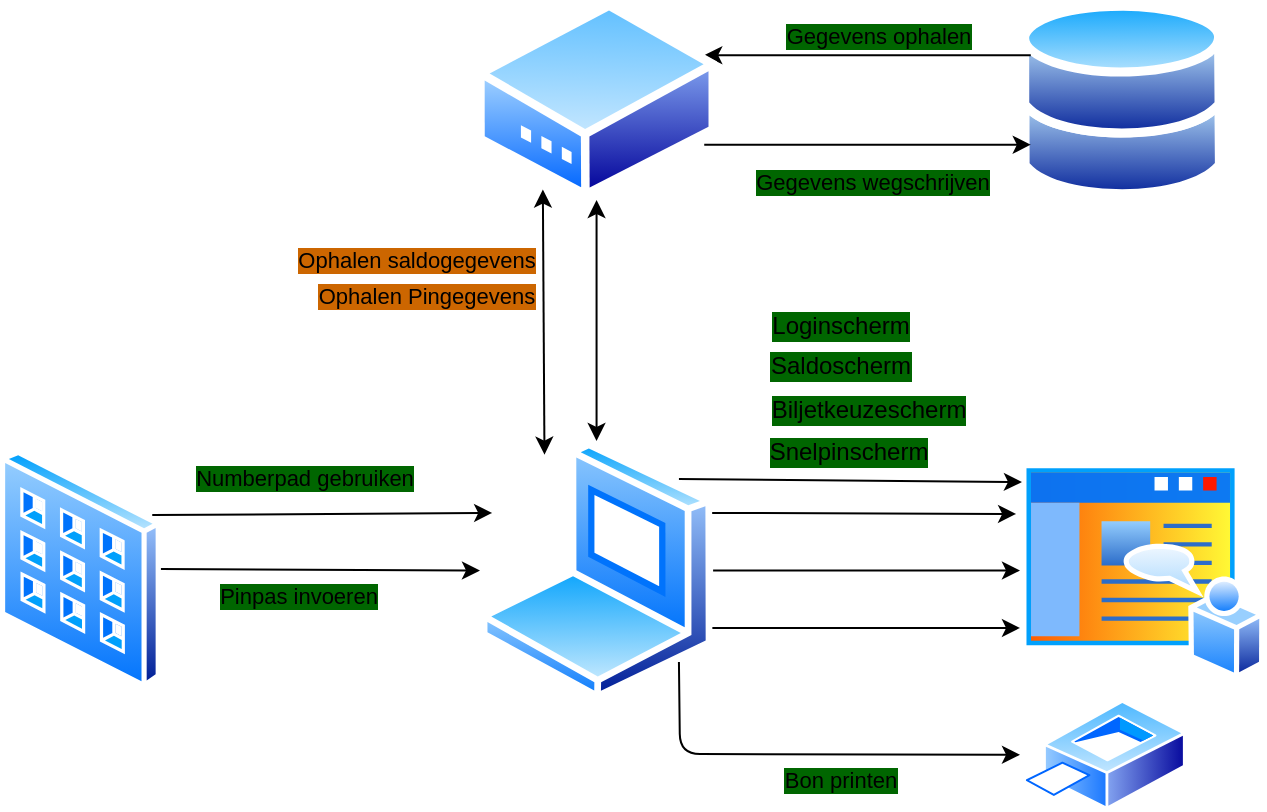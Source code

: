 <mxfile>
    <diagram id="sI4eSsxm3LsqCkz0lbyW" name="Page-1">
        <mxGraphModel dx="772" dy="545" grid="1" gridSize="10" guides="1" tooltips="1" connect="1" arrows="1" fold="1" page="1" pageScale="1" pageWidth="850" pageHeight="1100" math="0" shadow="0">
            <root>
                <mxCell id="0"/>
                <mxCell id="1" parent="0"/>
                <mxCell id="4" value="" style="aspect=fixed;perimeter=ellipsePerimeter;html=1;align=center;shadow=0;dashed=0;spacingTop=3;image;image=img/lib/active_directory/databases.svg;" vertex="1" parent="1">
                    <mxGeometry x="550" y="200" width="102.03" height="100" as="geometry"/>
                </mxCell>
                <mxCell id="7" value="" style="aspect=fixed;perimeter=ellipsePerimeter;html=1;align=center;shadow=0;dashed=0;spacingTop=3;image;image=img/lib/active_directory/home_page.svg;" vertex="1" parent="1">
                    <mxGeometry x="550.0" y="430.25" width="122.22" height="110" as="geometry"/>
                </mxCell>
                <mxCell id="23" style="edgeStyle=none;html=1;exitX=0.25;exitY=0;exitDx=0;exitDy=0;entryX=0.25;entryY=1;entryDx=0;entryDy=0;startArrow=classic;startFill=1;" edge="1" parent="1" source="8" target="21">
                    <mxGeometry relative="1" as="geometry"/>
                </mxCell>
                <mxCell id="24" value="Ophalen Pingegevens" style="edgeLabel;html=1;align=center;verticalAlign=middle;resizable=0;points=[];labelBackgroundColor=#CC6600;" vertex="1" connectable="0" parent="23">
                    <mxGeometry x="0.2" y="1" relative="1" as="geometry">
                        <mxPoint x="-58" as="offset"/>
                    </mxGeometry>
                </mxCell>
                <mxCell id="30" style="edgeStyle=none;html=1;exitX=0.5;exitY=0;exitDx=0;exitDy=0;entryX=0.5;entryY=1;entryDx=0;entryDy=0;startArrow=classic;startFill=1;endArrow=classic;endFill=1;" edge="1" parent="1" source="8" target="21">
                    <mxGeometry relative="1" as="geometry"/>
                </mxCell>
                <mxCell id="31" value="Ophalen saldogegevens" style="edgeLabel;html=1;align=center;verticalAlign=middle;resizable=0;points=[];labelBackgroundColor=#CC6600;" vertex="1" connectable="0" parent="30">
                    <mxGeometry x="-0.295" relative="1" as="geometry">
                        <mxPoint x="-91" y="-48" as="offset"/>
                    </mxGeometry>
                </mxCell>
                <mxCell id="34" style="edgeStyle=none;html=1;exitX=1;exitY=0;exitDx=0;exitDy=0;entryX=0.008;entryY=0.098;entryDx=0;entryDy=0;entryPerimeter=0;startArrow=none;startFill=0;endArrow=classic;endFill=1;" edge="1" parent="1" source="8" target="7">
                    <mxGeometry relative="1" as="geometry"/>
                </mxCell>
                <mxCell id="35" style="edgeStyle=none;html=1;exitX=1;exitY=0.25;exitDx=0;exitDy=0;entryX=-0.016;entryY=0.243;entryDx=0;entryDy=0;entryPerimeter=0;startArrow=none;startFill=0;endArrow=classic;endFill=1;" edge="1" parent="1" source="8" target="7">
                    <mxGeometry relative="1" as="geometry"/>
                </mxCell>
                <mxCell id="36" style="edgeStyle=none;html=1;exitX=1;exitY=0.5;exitDx=0;exitDy=0;entryX=0;entryY=0.5;entryDx=0;entryDy=0;startArrow=none;startFill=0;endArrow=classic;endFill=1;" edge="1" parent="1" source="8" target="7">
                    <mxGeometry relative="1" as="geometry"/>
                </mxCell>
                <mxCell id="37" style="edgeStyle=none;html=1;exitX=1;exitY=0.75;exitDx=0;exitDy=0;entryX=0;entryY=0.761;entryDx=0;entryDy=0;entryPerimeter=0;startArrow=none;startFill=0;endArrow=classic;endFill=1;" edge="1" parent="1" source="8" target="7">
                    <mxGeometry relative="1" as="geometry"/>
                </mxCell>
                <mxCell id="43" style="edgeStyle=none;html=1;exitX=1;exitY=1;exitDx=0;exitDy=0;entryX=0;entryY=0.5;entryDx=0;entryDy=0;startArrow=none;startFill=0;endArrow=classic;endFill=1;" edge="1" parent="1" source="8" target="42">
                    <mxGeometry relative="1" as="geometry">
                        <Array as="points">
                            <mxPoint x="380" y="577"/>
                        </Array>
                    </mxGeometry>
                </mxCell>
                <mxCell id="44" value="Bon printen" style="edgeLabel;html=1;align=center;verticalAlign=middle;resizable=0;points=[];labelBackgroundColor=#006600;" vertex="1" connectable="0" parent="43">
                    <mxGeometry x="-0.008" y="-1" relative="1" as="geometry">
                        <mxPoint x="19" y="12" as="offset"/>
                    </mxGeometry>
                </mxCell>
                <mxCell id="8" value="" style="aspect=fixed;perimeter=ellipsePerimeter;html=1;align=center;shadow=0;dashed=0;spacingTop=3;image;image=img/lib/active_directory/laptop_client.svg;" vertex="1" parent="1">
                    <mxGeometry x="280" y="420.5" width="116.55" height="129.5" as="geometry"/>
                </mxCell>
                <mxCell id="15" style="edgeStyle=none;html=1;exitX=1;exitY=0.25;exitDx=0;exitDy=0;entryX=0;entryY=0.25;entryDx=0;entryDy=0;" edge="1" parent="1" source="11" target="8">
                    <mxGeometry relative="1" as="geometry"/>
                </mxCell>
                <mxCell id="16" value="Numberpad gebruiken" style="edgeLabel;html=1;align=center;verticalAlign=middle;resizable=0;points=[];labelBackgroundColor=#006600;" vertex="1" connectable="0" parent="15">
                    <mxGeometry x="-0.37" relative="1" as="geometry">
                        <mxPoint x="22" y="-18" as="offset"/>
                    </mxGeometry>
                </mxCell>
                <mxCell id="19" style="edgeStyle=none;html=1;exitX=1;exitY=0.5;exitDx=0;exitDy=0;entryX=0;entryY=0.5;entryDx=0;entryDy=0;" edge="1" parent="1" source="11" target="8">
                    <mxGeometry relative="1" as="geometry"/>
                </mxCell>
                <mxCell id="20" value="Pinpas invoeren" style="edgeLabel;html=1;align=center;verticalAlign=middle;resizable=0;points=[];labelBackgroundColor=#006600;" vertex="1" connectable="0" parent="19">
                    <mxGeometry x="0.107" y="3" relative="1" as="geometry">
                        <mxPoint x="-20" y="16" as="offset"/>
                    </mxGeometry>
                </mxCell>
                <mxCell id="11" value="" style="aspect=fixed;perimeter=ellipsePerimeter;html=1;align=center;shadow=0;dashed=0;spacingTop=3;image;image=img/lib/active_directory/input_output_filter.svg;" vertex="1" parent="1">
                    <mxGeometry x="40" y="424.5" width="80.4" height="120" as="geometry"/>
                </mxCell>
                <mxCell id="25" style="edgeStyle=none;html=1;exitX=1;exitY=0.25;exitDx=0;exitDy=0;entryX=0;entryY=0.25;entryDx=0;entryDy=0;startArrow=classic;startFill=1;endArrow=none;endFill=0;" edge="1" parent="1" source="21" target="4">
                    <mxGeometry relative="1" as="geometry"/>
                </mxCell>
                <mxCell id="26" value="Gegevens ophalen" style="edgeLabel;html=1;align=center;verticalAlign=middle;resizable=0;points=[];labelBackgroundColor=#006600;" vertex="1" connectable="0" parent="25">
                    <mxGeometry x="0.434" y="1" relative="1" as="geometry">
                        <mxPoint x="-30" y="-9" as="offset"/>
                    </mxGeometry>
                </mxCell>
                <mxCell id="27" style="edgeStyle=none;html=1;exitX=1;exitY=0.75;exitDx=0;exitDy=0;entryX=0;entryY=0.75;entryDx=0;entryDy=0;startArrow=none;startFill=0;endArrow=classic;endFill=1;" edge="1" parent="1" source="21" target="4">
                    <mxGeometry relative="1" as="geometry"/>
                </mxCell>
                <mxCell id="28" value="Gegevens wegschrijven" style="edgeLabel;html=1;align=center;verticalAlign=middle;resizable=0;points=[];labelBackgroundColor=#006600;" vertex="1" connectable="0" parent="27">
                    <mxGeometry x="0.36" y="-1" relative="1" as="geometry">
                        <mxPoint x="-27" y="17" as="offset"/>
                    </mxGeometry>
                </mxCell>
                <mxCell id="21" value="" style="aspect=fixed;perimeter=ellipsePerimeter;html=1;align=center;shadow=0;dashed=0;spacingTop=3;image;image=img/lib/active_directory/modem.svg;" vertex="1" parent="1">
                    <mxGeometry x="278.04" y="200" width="120.48" height="100" as="geometry"/>
                </mxCell>
                <mxCell id="38" value="Loginscherm&lt;br&gt;" style="text;html=1;align=center;verticalAlign=middle;resizable=0;points=[];autosize=1;strokeColor=none;fillColor=none;labelBackgroundColor=#006600;" vertex="1" parent="1">
                    <mxGeometry x="420" y="353.25" width="80" height="20" as="geometry"/>
                </mxCell>
                <mxCell id="39" value="Saldoscherm" style="text;html=1;align=center;verticalAlign=middle;resizable=0;points=[];autosize=1;strokeColor=none;fillColor=none;labelBackgroundColor=#006600;" vertex="1" parent="1">
                    <mxGeometry x="415" y="373" width="90" height="20" as="geometry"/>
                </mxCell>
                <mxCell id="40" value="Biljetkeuzescherm" style="text;html=1;align=center;verticalAlign=middle;resizable=0;points=[];autosize=1;strokeColor=none;fillColor=none;labelBackgroundColor=#006600;" vertex="1" parent="1">
                    <mxGeometry x="419" y="395" width="110" height="20" as="geometry"/>
                </mxCell>
                <mxCell id="41" value="Snelpinscherm" style="text;html=1;align=center;verticalAlign=middle;resizable=0;points=[];autosize=1;strokeColor=none;fillColor=none;labelBackgroundColor=#006600;" vertex="1" parent="1">
                    <mxGeometry x="419" y="416" width="90" height="20" as="geometry"/>
                </mxCell>
                <mxCell id="42" value="" style="aspect=fixed;perimeter=ellipsePerimeter;html=1;align=center;shadow=0;dashed=0;spacingTop=3;image;image=img/lib/active_directory/printer.svg;labelBackgroundColor=#006600;" vertex="1" parent="1">
                    <mxGeometry x="550" y="550" width="83" height="54.78" as="geometry"/>
                </mxCell>
            </root>
        </mxGraphModel>
    </diagram>
</mxfile>